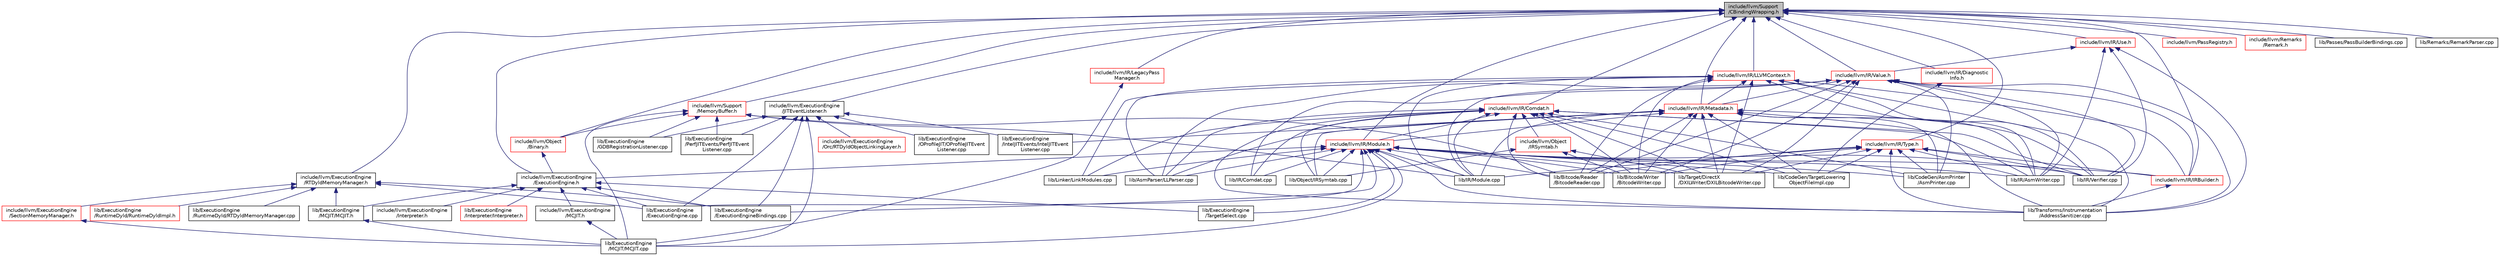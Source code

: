digraph "include/llvm/Support/CBindingWrapping.h"
{
 // LATEX_PDF_SIZE
  bgcolor="transparent";
  edge [fontname="Helvetica",fontsize="10",labelfontname="Helvetica",labelfontsize="10"];
  node [fontname="Helvetica",fontsize="10",shape=record];
  Node1 [label="include/llvm/Support\l/CBindingWrapping.h",height=0.2,width=0.4,color="black", fillcolor="grey75", style="filled", fontcolor="black",tooltip=" "];
  Node1 -> Node2 [dir="back",color="midnightblue",fontsize="10",style="solid",fontname="Helvetica"];
  Node2 [label="include/llvm/ExecutionEngine\l/ExecutionEngine.h",height=0.2,width=0.4,color="black",URL="$ExecutionEngine_2ExecutionEngine_8h.html",tooltip=" "];
  Node2 -> Node3 [dir="back",color="midnightblue",fontsize="10",style="solid",fontname="Helvetica"];
  Node3 [label="include/llvm/ExecutionEngine\l/Interpreter.h",height=0.2,width=0.4,color="black",URL="$include_2llvm_2ExecutionEngine_2Interpreter_8h.html",tooltip=" "];
  Node2 -> Node4 [dir="back",color="midnightblue",fontsize="10",style="solid",fontname="Helvetica"];
  Node4 [label="include/llvm/ExecutionEngine\l/MCJIT.h",height=0.2,width=0.4,color="black",URL="$include_2llvm_2ExecutionEngine_2MCJIT_8h.html",tooltip=" "];
  Node4 -> Node5 [dir="back",color="midnightblue",fontsize="10",style="solid",fontname="Helvetica"];
  Node5 [label="lib/ExecutionEngine\l/MCJIT/MCJIT.cpp",height=0.2,width=0.4,color="black",URL="$MCJIT_8cpp.html",tooltip=" "];
  Node2 -> Node6 [dir="back",color="midnightblue",fontsize="10",style="solid",fontname="Helvetica"];
  Node6 [label="lib/ExecutionEngine\l/ExecutionEngine.cpp",height=0.2,width=0.4,color="black",URL="$ExecutionEngine_8cpp.html",tooltip=" "];
  Node2 -> Node7 [dir="back",color="midnightblue",fontsize="10",style="solid",fontname="Helvetica"];
  Node7 [label="lib/ExecutionEngine\l/ExecutionEngineBindings.cpp",height=0.2,width=0.4,color="black",URL="$ExecutionEngineBindings_8cpp.html",tooltip=" "];
  Node2 -> Node8 [dir="back",color="midnightblue",fontsize="10",style="solid",fontname="Helvetica"];
  Node8 [label="lib/ExecutionEngine\l/Interpreter/Interpreter.h",height=0.2,width=0.4,color="red",URL="$lib_2ExecutionEngine_2Interpreter_2Interpreter_8h.html",tooltip=" "];
  Node2 -> Node12 [dir="back",color="midnightblue",fontsize="10",style="solid",fontname="Helvetica"];
  Node12 [label="lib/ExecutionEngine\l/MCJIT/MCJIT.h",height=0.2,width=0.4,color="black",URL="$lib_2ExecutionEngine_2MCJIT_2MCJIT_8h.html",tooltip=" "];
  Node12 -> Node5 [dir="back",color="midnightblue",fontsize="10",style="solid",fontname="Helvetica"];
  Node2 -> Node13 [dir="back",color="midnightblue",fontsize="10",style="solid",fontname="Helvetica"];
  Node13 [label="lib/ExecutionEngine\l/TargetSelect.cpp",height=0.2,width=0.4,color="black",URL="$TargetSelect_8cpp.html",tooltip=" "];
  Node1 -> Node14 [dir="back",color="midnightblue",fontsize="10",style="solid",fontname="Helvetica"];
  Node14 [label="include/llvm/ExecutionEngine\l/JITEventListener.h",height=0.2,width=0.4,color="black",URL="$JITEventListener_8h.html",tooltip=" "];
  Node14 -> Node15 [dir="back",color="midnightblue",fontsize="10",style="solid",fontname="Helvetica"];
  Node15 [label="include/llvm/ExecutionEngine\l/Orc/RTDyldObjectLinkingLayer.h",height=0.2,width=0.4,color="red",URL="$RTDyldObjectLinkingLayer_8h.html",tooltip=" "];
  Node14 -> Node6 [dir="back",color="midnightblue",fontsize="10",style="solid",fontname="Helvetica"];
  Node14 -> Node7 [dir="back",color="midnightblue",fontsize="10",style="solid",fontname="Helvetica"];
  Node14 -> Node19 [dir="back",color="midnightblue",fontsize="10",style="solid",fontname="Helvetica"];
  Node19 [label="lib/ExecutionEngine\l/GDBRegistrationListener.cpp",height=0.2,width=0.4,color="black",URL="$GDBRegistrationListener_8cpp.html",tooltip=" "];
  Node14 -> Node20 [dir="back",color="midnightblue",fontsize="10",style="solid",fontname="Helvetica"];
  Node20 [label="lib/ExecutionEngine\l/IntelJITEvents/IntelJITEvent\lListener.cpp",height=0.2,width=0.4,color="black",URL="$IntelJITEventListener_8cpp.html",tooltip=" "];
  Node14 -> Node5 [dir="back",color="midnightblue",fontsize="10",style="solid",fontname="Helvetica"];
  Node14 -> Node21 [dir="back",color="midnightblue",fontsize="10",style="solid",fontname="Helvetica"];
  Node21 [label="lib/ExecutionEngine\l/OProfileJIT/OProfileJITEvent\lListener.cpp",height=0.2,width=0.4,color="black",URL="$OProfileJITEventListener_8cpp.html",tooltip=" "];
  Node14 -> Node22 [dir="back",color="midnightblue",fontsize="10",style="solid",fontname="Helvetica"];
  Node22 [label="lib/ExecutionEngine\l/PerfJITEvents/PerfJITEvent\lListener.cpp",height=0.2,width=0.4,color="black",URL="$PerfJITEventListener_8cpp.html",tooltip=" "];
  Node1 -> Node23 [dir="back",color="midnightblue",fontsize="10",style="solid",fontname="Helvetica"];
  Node23 [label="include/llvm/ExecutionEngine\l/RTDyldMemoryManager.h",height=0.2,width=0.4,color="black",URL="$RTDyldMemoryManager_8h.html",tooltip=" "];
  Node23 -> Node24 [dir="back",color="midnightblue",fontsize="10",style="solid",fontname="Helvetica"];
  Node24 [label="include/llvm/ExecutionEngine\l/SectionMemoryManager.h",height=0.2,width=0.4,color="red",URL="$SectionMemoryManager_8h.html",tooltip=" "];
  Node24 -> Node5 [dir="back",color="midnightblue",fontsize="10",style="solid",fontname="Helvetica"];
  Node23 -> Node6 [dir="back",color="midnightblue",fontsize="10",style="solid",fontname="Helvetica"];
  Node23 -> Node7 [dir="back",color="midnightblue",fontsize="10",style="solid",fontname="Helvetica"];
  Node23 -> Node12 [dir="back",color="midnightblue",fontsize="10",style="solid",fontname="Helvetica"];
  Node23 -> Node26 [dir="back",color="midnightblue",fontsize="10",style="solid",fontname="Helvetica"];
  Node26 [label="lib/ExecutionEngine\l/RuntimeDyld/RTDyldMemoryManager.cpp",height=0.2,width=0.4,color="black",URL="$RTDyldMemoryManager_8cpp.html",tooltip=" "];
  Node23 -> Node27 [dir="back",color="midnightblue",fontsize="10",style="solid",fontname="Helvetica"];
  Node27 [label="lib/ExecutionEngine\l/RuntimeDyld/RuntimeDyldImpl.h",height=0.2,width=0.4,color="red",URL="$RuntimeDyldImpl_8h.html",tooltip=" "];
  Node1 -> Node47 [dir="back",color="midnightblue",fontsize="10",style="solid",fontname="Helvetica"];
  Node47 [label="include/llvm/IR/Comdat.h",height=0.2,width=0.4,color="red",URL="$IR_2Comdat_8h.html",tooltip=" "];
  Node47 -> Node48 [dir="back",color="midnightblue",fontsize="10",style="solid",fontname="Helvetica"];
  Node48 [label="include/llvm/IR/Module.h",height=0.2,width=0.4,color="red",URL="$Module_8h.html",tooltip=" "];
  Node48 -> Node2 [dir="back",color="midnightblue",fontsize="10",style="solid",fontname="Helvetica"];
  Node48 -> Node269 [dir="back",color="midnightblue",fontsize="10",style="solid",fontname="Helvetica"];
  Node269 [label="include/llvm/IR/IRBuilder.h",height=0.2,width=0.4,color="red",URL="$IRBuilder_8h.html",tooltip=" "];
  Node269 -> Node223 [dir="back",color="midnightblue",fontsize="10",style="solid",fontname="Helvetica"];
  Node223 [label="lib/Transforms/Instrumentation\l/AddressSanitizer.cpp",height=0.2,width=0.4,color="black",URL="$AddressSanitizer_8cpp.html",tooltip=" "];
  Node48 -> Node544 [dir="back",color="midnightblue",fontsize="10",style="solid",fontname="Helvetica"];
  Node544 [label="lib/AsmParser/LLParser.cpp",height=0.2,width=0.4,color="black",URL="$LLParser_8cpp.html",tooltip=" "];
  Node48 -> Node558 [dir="back",color="midnightblue",fontsize="10",style="solid",fontname="Helvetica"];
  Node558 [label="lib/Bitcode/Reader\l/BitcodeReader.cpp",height=0.2,width=0.4,color="black",URL="$BitcodeReader_8cpp.html",tooltip=" "];
  Node48 -> Node547 [dir="back",color="midnightblue",fontsize="10",style="solid",fontname="Helvetica"];
  Node547 [label="lib/Bitcode/Writer\l/BitcodeWriter.cpp",height=0.2,width=0.4,color="black",URL="$BitcodeWriter_8cpp.html",tooltip=" "];
  Node48 -> Node764 [dir="back",color="midnightblue",fontsize="10",style="solid",fontname="Helvetica"];
  Node764 [label="lib/CodeGen/AsmPrinter\l/AsmPrinter.cpp",height=0.2,width=0.4,color="black",URL="$AsmPrinter_8cpp.html",tooltip=" "];
  Node48 -> Node1631 [dir="back",color="midnightblue",fontsize="10",style="solid",fontname="Helvetica"];
  Node1631 [label="lib/CodeGen/TargetLowering\lObjectFileImpl.cpp",height=0.2,width=0.4,color="black",URL="$TargetLoweringObjectFileImpl_8cpp.html",tooltip=" "];
  Node48 -> Node6 [dir="back",color="midnightblue",fontsize="10",style="solid",fontname="Helvetica"];
  Node48 -> Node7 [dir="back",color="midnightblue",fontsize="10",style="solid",fontname="Helvetica"];
  Node48 -> Node5 [dir="back",color="midnightblue",fontsize="10",style="solid",fontname="Helvetica"];
  Node48 -> Node13 [dir="back",color="midnightblue",fontsize="10",style="solid",fontname="Helvetica"];
  Node48 -> Node560 [dir="back",color="midnightblue",fontsize="10",style="solid",fontname="Helvetica"];
  Node560 [label="lib/IR/AsmWriter.cpp",height=0.2,width=0.4,color="black",URL="$AsmWriter_8cpp.html",tooltip=" "];
  Node48 -> Node2015 [dir="back",color="midnightblue",fontsize="10",style="solid",fontname="Helvetica"];
  Node2015 [label="lib/IR/Comdat.cpp",height=0.2,width=0.4,color="black",URL="$Comdat_8cpp.html",tooltip=" "];
  Node48 -> Node561 [dir="back",color="midnightblue",fontsize="10",style="solid",fontname="Helvetica"];
  Node561 [label="lib/IR/Module.cpp",height=0.2,width=0.4,color="black",URL="$Module_8cpp.html",tooltip=" "];
  Node48 -> Node242 [dir="back",color="midnightblue",fontsize="10",style="solid",fontname="Helvetica"];
  Node242 [label="lib/IR/Verifier.cpp",height=0.2,width=0.4,color="black",URL="$Verifier_8cpp.html",tooltip=" "];
  Node48 -> Node2030 [dir="back",color="midnightblue",fontsize="10",style="solid",fontname="Helvetica"];
  Node2030 [label="lib/Linker/LinkModules.cpp",height=0.2,width=0.4,color="black",URL="$LinkModules_8cpp.html",tooltip=" "];
  Node48 -> Node2032 [dir="back",color="midnightblue",fontsize="10",style="solid",fontname="Helvetica"];
  Node2032 [label="lib/Object/IRSymtab.cpp",height=0.2,width=0.4,color="black",URL="$IRSymtab_8cpp.html",tooltip=" "];
  Node48 -> Node565 [dir="back",color="midnightblue",fontsize="10",style="solid",fontname="Helvetica"];
  Node565 [label="lib/Target/DirectX\l/DXILWriter/DXILBitcodeWriter.cpp",height=0.2,width=0.4,color="black",URL="$DXILBitcodeWriter_8cpp.html",tooltip=" "];
  Node48 -> Node223 [dir="back",color="midnightblue",fontsize="10",style="solid",fontname="Helvetica"];
  Node47 -> Node2062 [dir="back",color="midnightblue",fontsize="10",style="solid",fontname="Helvetica"];
  Node2062 [label="include/llvm/Object\l/IRSymtab.h",height=0.2,width=0.4,color="red",URL="$IRSymtab_8h.html",tooltip=" "];
  Node2062 -> Node547 [dir="back",color="midnightblue",fontsize="10",style="solid",fontname="Helvetica"];
  Node2062 -> Node2032 [dir="back",color="midnightblue",fontsize="10",style="solid",fontname="Helvetica"];
  Node2062 -> Node565 [dir="back",color="midnightblue",fontsize="10",style="solid",fontname="Helvetica"];
  Node47 -> Node544 [dir="back",color="midnightblue",fontsize="10",style="solid",fontname="Helvetica"];
  Node47 -> Node558 [dir="back",color="midnightblue",fontsize="10",style="solid",fontname="Helvetica"];
  Node47 -> Node547 [dir="back",color="midnightblue",fontsize="10",style="solid",fontname="Helvetica"];
  Node47 -> Node764 [dir="back",color="midnightblue",fontsize="10",style="solid",fontname="Helvetica"];
  Node47 -> Node1631 [dir="back",color="midnightblue",fontsize="10",style="solid",fontname="Helvetica"];
  Node47 -> Node560 [dir="back",color="midnightblue",fontsize="10",style="solid",fontname="Helvetica"];
  Node47 -> Node2015 [dir="back",color="midnightblue",fontsize="10",style="solid",fontname="Helvetica"];
  Node47 -> Node561 [dir="back",color="midnightblue",fontsize="10",style="solid",fontname="Helvetica"];
  Node47 -> Node242 [dir="back",color="midnightblue",fontsize="10",style="solid",fontname="Helvetica"];
  Node47 -> Node2030 [dir="back",color="midnightblue",fontsize="10",style="solid",fontname="Helvetica"];
  Node47 -> Node2032 [dir="back",color="midnightblue",fontsize="10",style="solid",fontname="Helvetica"];
  Node47 -> Node565 [dir="back",color="midnightblue",fontsize="10",style="solid",fontname="Helvetica"];
  Node47 -> Node223 [dir="back",color="midnightblue",fontsize="10",style="solid",fontname="Helvetica"];
  Node1 -> Node2068 [dir="back",color="midnightblue",fontsize="10",style="solid",fontname="Helvetica"];
  Node2068 [label="include/llvm/IR/Diagnostic\lInfo.h",height=0.2,width=0.4,color="red",URL="$DiagnosticInfo_8h.html",tooltip=" "];
  Node2068 -> Node1631 [dir="back",color="midnightblue",fontsize="10",style="solid",fontname="Helvetica"];
  Node1 -> Node269 [dir="back",color="midnightblue",fontsize="10",style="solid",fontname="Helvetica"];
  Node1 -> Node2077 [dir="back",color="midnightblue",fontsize="10",style="solid",fontname="Helvetica"];
  Node2077 [label="include/llvm/IR/LegacyPass\lManager.h",height=0.2,width=0.4,color="red",URL="$LegacyPassManager_8h.html",tooltip=" "];
  Node2077 -> Node5 [dir="back",color="midnightblue",fontsize="10",style="solid",fontname="Helvetica"];
  Node1 -> Node2083 [dir="back",color="midnightblue",fontsize="10",style="solid",fontname="Helvetica"];
  Node2083 [label="include/llvm/IR/LLVMContext.h",height=0.2,width=0.4,color="red",URL="$LLVMContext_8h.html",tooltip=" "];
  Node2083 -> Node269 [dir="back",color="midnightblue",fontsize="10",style="solid",fontname="Helvetica"];
  Node2083 -> Node2271 [dir="back",color="midnightblue",fontsize="10",style="solid",fontname="Helvetica"];
  Node2271 [label="include/llvm/IR/Metadata.h",height=0.2,width=0.4,color="red",URL="$Metadata_8h.html",tooltip=" "];
  Node2271 -> Node48 [dir="back",color="midnightblue",fontsize="10",style="solid",fontname="Helvetica"];
  Node2271 -> Node544 [dir="back",color="midnightblue",fontsize="10",style="solid",fontname="Helvetica"];
  Node2271 -> Node558 [dir="back",color="midnightblue",fontsize="10",style="solid",fontname="Helvetica"];
  Node2271 -> Node547 [dir="back",color="midnightblue",fontsize="10",style="solid",fontname="Helvetica"];
  Node2271 -> Node764 [dir="back",color="midnightblue",fontsize="10",style="solid",fontname="Helvetica"];
  Node2271 -> Node1631 [dir="back",color="midnightblue",fontsize="10",style="solid",fontname="Helvetica"];
  Node2271 -> Node20 [dir="back",color="midnightblue",fontsize="10",style="solid",fontname="Helvetica"];
  Node2271 -> Node560 [dir="back",color="midnightblue",fontsize="10",style="solid",fontname="Helvetica"];
  Node2271 -> Node561 [dir="back",color="midnightblue",fontsize="10",style="solid",fontname="Helvetica"];
  Node2271 -> Node242 [dir="back",color="midnightblue",fontsize="10",style="solid",fontname="Helvetica"];
  Node2271 -> Node2032 [dir="back",color="midnightblue",fontsize="10",style="solid",fontname="Helvetica"];
  Node2271 -> Node565 [dir="back",color="midnightblue",fontsize="10",style="solid",fontname="Helvetica"];
  Node2271 -> Node223 [dir="back",color="midnightblue",fontsize="10",style="solid",fontname="Helvetica"];
  Node2083 -> Node544 [dir="back",color="midnightblue",fontsize="10",style="solid",fontname="Helvetica"];
  Node2083 -> Node558 [dir="back",color="midnightblue",fontsize="10",style="solid",fontname="Helvetica"];
  Node2083 -> Node547 [dir="back",color="midnightblue",fontsize="10",style="solid",fontname="Helvetica"];
  Node2083 -> Node560 [dir="back",color="midnightblue",fontsize="10",style="solid",fontname="Helvetica"];
  Node2083 -> Node561 [dir="back",color="midnightblue",fontsize="10",style="solid",fontname="Helvetica"];
  Node2083 -> Node242 [dir="back",color="midnightblue",fontsize="10",style="solid",fontname="Helvetica"];
  Node2083 -> Node2030 [dir="back",color="midnightblue",fontsize="10",style="solid",fontname="Helvetica"];
  Node2083 -> Node565 [dir="back",color="midnightblue",fontsize="10",style="solid",fontname="Helvetica"];
  Node2083 -> Node223 [dir="back",color="midnightblue",fontsize="10",style="solid",fontname="Helvetica"];
  Node1 -> Node2271 [dir="back",color="midnightblue",fontsize="10",style="solid",fontname="Helvetica"];
  Node1 -> Node48 [dir="back",color="midnightblue",fontsize="10",style="solid",fontname="Helvetica"];
  Node1 -> Node2584 [dir="back",color="midnightblue",fontsize="10",style="solid",fontname="Helvetica"];
  Node2584 [label="include/llvm/IR/Type.h",height=0.2,width=0.4,color="red",URL="$Type_8h.html",tooltip=" "];
  Node2584 -> Node269 [dir="back",color="midnightblue",fontsize="10",style="solid",fontname="Helvetica"];
  Node2584 -> Node558 [dir="back",color="midnightblue",fontsize="10",style="solid",fontname="Helvetica"];
  Node2584 -> Node547 [dir="back",color="midnightblue",fontsize="10",style="solid",fontname="Helvetica"];
  Node2584 -> Node764 [dir="back",color="midnightblue",fontsize="10",style="solid",fontname="Helvetica"];
  Node2584 -> Node1631 [dir="back",color="midnightblue",fontsize="10",style="solid",fontname="Helvetica"];
  Node2584 -> Node560 [dir="back",color="midnightblue",fontsize="10",style="solid",fontname="Helvetica"];
  Node2584 -> Node561 [dir="back",color="midnightblue",fontsize="10",style="solid",fontname="Helvetica"];
  Node2584 -> Node242 [dir="back",color="midnightblue",fontsize="10",style="solid",fontname="Helvetica"];
  Node2584 -> Node565 [dir="back",color="midnightblue",fontsize="10",style="solid",fontname="Helvetica"];
  Node2584 -> Node223 [dir="back",color="midnightblue",fontsize="10",style="solid",fontname="Helvetica"];
  Node1 -> Node2640 [dir="back",color="midnightblue",fontsize="10",style="solid",fontname="Helvetica"];
  Node2640 [label="include/llvm/IR/Use.h",height=0.2,width=0.4,color="red",URL="$Use_8h.html",tooltip=" "];
  Node2640 -> Node2646 [dir="back",color="midnightblue",fontsize="10",style="solid",fontname="Helvetica"];
  Node2646 [label="include/llvm/IR/Value.h",height=0.2,width=0.4,color="red",URL="$Value_8h.html",tooltip=" "];
  Node2646 -> Node269 [dir="back",color="midnightblue",fontsize="10",style="solid",fontname="Helvetica"];
  Node2646 -> Node2271 [dir="back",color="midnightblue",fontsize="10",style="solid",fontname="Helvetica"];
  Node2646 -> Node544 [dir="back",color="midnightblue",fontsize="10",style="solid",fontname="Helvetica"];
  Node2646 -> Node558 [dir="back",color="midnightblue",fontsize="10",style="solid",fontname="Helvetica"];
  Node2646 -> Node547 [dir="back",color="midnightblue",fontsize="10",style="solid",fontname="Helvetica"];
  Node2646 -> Node764 [dir="back",color="midnightblue",fontsize="10",style="solid",fontname="Helvetica"];
  Node2646 -> Node560 [dir="back",color="midnightblue",fontsize="10",style="solid",fontname="Helvetica"];
  Node2646 -> Node2015 [dir="back",color="midnightblue",fontsize="10",style="solid",fontname="Helvetica"];
  Node2646 -> Node561 [dir="back",color="midnightblue",fontsize="10",style="solid",fontname="Helvetica"];
  Node2646 -> Node242 [dir="back",color="midnightblue",fontsize="10",style="solid",fontname="Helvetica"];
  Node2646 -> Node565 [dir="back",color="midnightblue",fontsize="10",style="solid",fontname="Helvetica"];
  Node2646 -> Node223 [dir="back",color="midnightblue",fontsize="10",style="solid",fontname="Helvetica"];
  Node2640 -> Node560 [dir="back",color="midnightblue",fontsize="10",style="solid",fontname="Helvetica"];
  Node2640 -> Node242 [dir="back",color="midnightblue",fontsize="10",style="solid",fontname="Helvetica"];
  Node2640 -> Node223 [dir="back",color="midnightblue",fontsize="10",style="solid",fontname="Helvetica"];
  Node1 -> Node2646 [dir="back",color="midnightblue",fontsize="10",style="solid",fontname="Helvetica"];
  Node1 -> Node2655 [dir="back",color="midnightblue",fontsize="10",style="solid",fontname="Helvetica"];
  Node2655 [label="include/llvm/Object\l/Binary.h",height=0.2,width=0.4,color="red",URL="$Binary_8h.html",tooltip=" "];
  Node2655 -> Node2 [dir="back",color="midnightblue",fontsize="10",style="solid",fontname="Helvetica"];
  Node1 -> Node2853 [dir="back",color="midnightblue",fontsize="10",style="solid",fontname="Helvetica"];
  Node2853 [label="include/llvm/PassRegistry.h",height=0.2,width=0.4,color="red",URL="$PassRegistry_8h.html",tooltip=" "];
  Node1 -> Node2875 [dir="back",color="midnightblue",fontsize="10",style="solid",fontname="Helvetica"];
  Node2875 [label="include/llvm/Remarks\l/Remark.h",height=0.2,width=0.4,color="red",URL="$Remark_8h.html",tooltip=" "];
  Node1 -> Node2886 [dir="back",color="midnightblue",fontsize="10",style="solid",fontname="Helvetica"];
  Node2886 [label="include/llvm/Support\l/MemoryBuffer.h",height=0.2,width=0.4,color="red",URL="$MemoryBuffer_8h.html",tooltip=" "];
  Node2886 -> Node2655 [dir="back",color="midnightblue",fontsize="10",style="solid",fontname="Helvetica"];
  Node2886 -> Node558 [dir="back",color="midnightblue",fontsize="10",style="solid",fontname="Helvetica"];
  Node2886 -> Node19 [dir="back",color="midnightblue",fontsize="10",style="solid",fontname="Helvetica"];
  Node2886 -> Node5 [dir="back",color="midnightblue",fontsize="10",style="solid",fontname="Helvetica"];
  Node2886 -> Node22 [dir="back",color="midnightblue",fontsize="10",style="solid",fontname="Helvetica"];
  Node2886 -> Node561 [dir="back",color="midnightblue",fontsize="10",style="solid",fontname="Helvetica"];
  Node1 -> Node300 [dir="back",color="midnightblue",fontsize="10",style="solid",fontname="Helvetica"];
  Node300 [label="lib/Passes/PassBuilderBindings.cpp",height=0.2,width=0.4,color="black",URL="$PassBuilderBindings_8cpp.html",tooltip=" "];
  Node1 -> Node2882 [dir="back",color="midnightblue",fontsize="10",style="solid",fontname="Helvetica"];
  Node2882 [label="lib/Remarks/RemarkParser.cpp",height=0.2,width=0.4,color="black",URL="$RemarkParser_8cpp.html",tooltip=" "];
}
